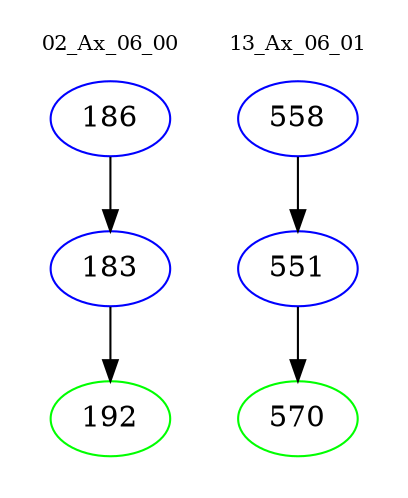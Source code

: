 digraph{
subgraph cluster_0 {
color = white
label = "02_Ax_06_00";
fontsize=10;
T0_186 [label="186", color="blue"]
T0_186 -> T0_183 [color="black"]
T0_183 [label="183", color="blue"]
T0_183 -> T0_192 [color="black"]
T0_192 [label="192", color="green"]
}
subgraph cluster_1 {
color = white
label = "13_Ax_06_01";
fontsize=10;
T1_558 [label="558", color="blue"]
T1_558 -> T1_551 [color="black"]
T1_551 [label="551", color="blue"]
T1_551 -> T1_570 [color="black"]
T1_570 [label="570", color="green"]
}
}
